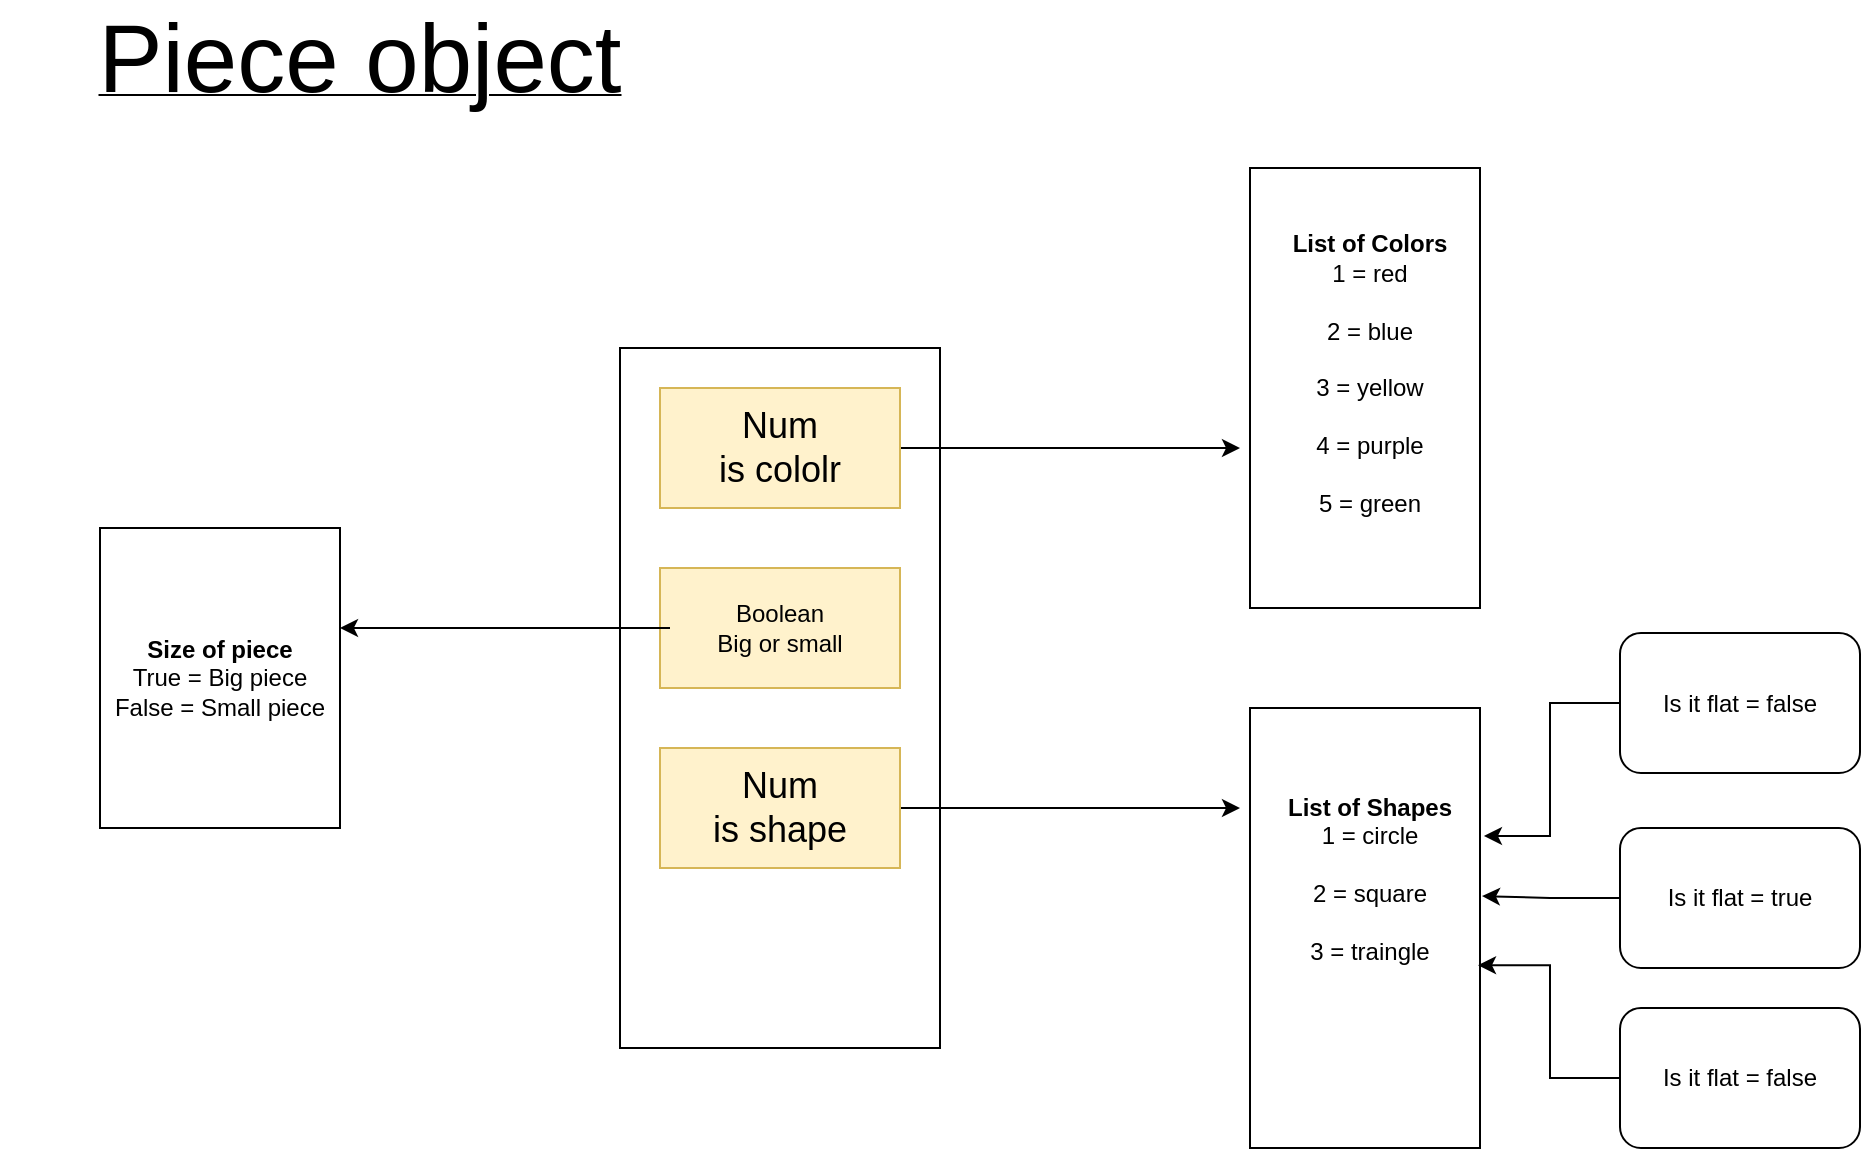 <mxfile version="21.6.2" type="github">
  <diagram name="Page-1" id="mY1YBlUvBprySwaXG3Ng">
    <mxGraphModel dx="1730" dy="469" grid="1" gridSize="10" guides="1" tooltips="1" connect="1" arrows="1" fold="1" page="1" pageScale="1" pageWidth="850" pageHeight="1100" math="0" shadow="0">
      <root>
        <mxCell id="0" />
        <mxCell id="1" parent="0" />
        <mxCell id="SRHJgwt1Rb7w8BrOkFrB-18" value="" style="rounded=0;whiteSpace=wrap;html=1;" vertex="1" parent="1">
          <mxGeometry x="200" y="610" width="160" height="350" as="geometry" />
        </mxCell>
        <mxCell id="SRHJgwt1Rb7w8BrOkFrB-25" style="edgeStyle=orthogonalEdgeStyle;rounded=0;orthogonalLoop=1;jettySize=auto;html=1;exitX=1;exitY=0.5;exitDx=0;exitDy=0;" edge="1" parent="1" source="SRHJgwt1Rb7w8BrOkFrB-20">
          <mxGeometry relative="1" as="geometry">
            <mxPoint x="510" y="660" as="targetPoint" />
          </mxGeometry>
        </mxCell>
        <mxCell id="SRHJgwt1Rb7w8BrOkFrB-20" value="" style="rounded=0;whiteSpace=wrap;html=1;fillColor=#fff2cc;strokeColor=#d6b656;" vertex="1" parent="1">
          <mxGeometry x="220" y="630" width="120" height="60" as="geometry" />
        </mxCell>
        <mxCell id="SRHJgwt1Rb7w8BrOkFrB-19" value="&lt;font style=&quot;font-size: 18px;&quot;&gt;Num &lt;br&gt;is cololr&lt;/font&gt;" style="text;html=1;strokeColor=none;fillColor=none;align=center;verticalAlign=middle;whiteSpace=wrap;rounded=0;" vertex="1" parent="1">
          <mxGeometry x="225" y="640" width="110" height="40" as="geometry" />
        </mxCell>
        <mxCell id="SRHJgwt1Rb7w8BrOkFrB-35" style="edgeStyle=orthogonalEdgeStyle;rounded=0;orthogonalLoop=1;jettySize=auto;html=1;exitX=1;exitY=0.5;exitDx=0;exitDy=0;" edge="1" parent="1" source="SRHJgwt1Rb7w8BrOkFrB-21">
          <mxGeometry relative="1" as="geometry">
            <mxPoint x="510" y="840" as="targetPoint" />
          </mxGeometry>
        </mxCell>
        <mxCell id="SRHJgwt1Rb7w8BrOkFrB-21" value="" style="rounded=0;whiteSpace=wrap;html=1;fillColor=#fff2cc;strokeColor=#d6b656;" vertex="1" parent="1">
          <mxGeometry x="220" y="810" width="120" height="60" as="geometry" />
        </mxCell>
        <mxCell id="SRHJgwt1Rb7w8BrOkFrB-22" value="&lt;font style=&quot;font-size: 18px;&quot;&gt;Num&lt;br&gt;is shape&lt;/font&gt;" style="text;html=1;strokeColor=none;fillColor=none;align=center;verticalAlign=middle;whiteSpace=wrap;rounded=0;" vertex="1" parent="1">
          <mxGeometry x="235" y="822.5" width="90" height="35" as="geometry" />
        </mxCell>
        <mxCell id="SRHJgwt1Rb7w8BrOkFrB-23" value="" style="rounded=0;whiteSpace=wrap;html=1;fillColor=#fff2cc;strokeColor=#d6b656;" vertex="1" parent="1">
          <mxGeometry x="220" y="720" width="120" height="60" as="geometry" />
        </mxCell>
        <mxCell id="SRHJgwt1Rb7w8BrOkFrB-32" style="edgeStyle=orthogonalEdgeStyle;rounded=0;orthogonalLoop=1;jettySize=auto;html=1;exitX=0;exitY=0.5;exitDx=0;exitDy=0;entryX=1;entryY=0.333;entryDx=0;entryDy=0;entryPerimeter=0;" edge="1" parent="1" source="SRHJgwt1Rb7w8BrOkFrB-24" target="SRHJgwt1Rb7w8BrOkFrB-31">
          <mxGeometry relative="1" as="geometry" />
        </mxCell>
        <mxCell id="SRHJgwt1Rb7w8BrOkFrB-24" value="Boolean&lt;br&gt;Big or small" style="text;html=1;strokeColor=none;fillColor=none;align=center;verticalAlign=middle;whiteSpace=wrap;rounded=0;" vertex="1" parent="1">
          <mxGeometry x="225" y="730" width="110" height="40" as="geometry" />
        </mxCell>
        <mxCell id="SRHJgwt1Rb7w8BrOkFrB-26" value="" style="rounded=0;whiteSpace=wrap;html=1;" vertex="1" parent="1">
          <mxGeometry x="515" y="520" width="115" height="220" as="geometry" />
        </mxCell>
        <mxCell id="SRHJgwt1Rb7w8BrOkFrB-28" value="&lt;div&gt;&lt;b&gt;List of Colors&lt;/b&gt;&lt;br&gt;&lt;/div&gt;&lt;div&gt;1 = red&lt;/div&gt;&lt;div&gt;&lt;br&gt;&lt;/div&gt;&lt;div&gt;2 = blue&lt;/div&gt;&lt;div&gt;&lt;br&gt;&lt;/div&gt;&lt;div&gt;3 = yellow&lt;/div&gt;&lt;div&gt;&lt;br&gt;&lt;/div&gt;&lt;div&gt;4 = purple&lt;/div&gt;&lt;div&gt;&lt;br&gt;&lt;/div&gt;&lt;div&gt;5 = green&lt;br&gt;&lt;/div&gt;&lt;div&gt;&lt;br&gt;&lt;/div&gt;" style="text;html=1;strokeColor=none;fillColor=none;align=center;verticalAlign=middle;whiteSpace=wrap;rounded=0;" vertex="1" parent="1">
          <mxGeometry x="520" y="545" width="110" height="170" as="geometry" />
        </mxCell>
        <mxCell id="SRHJgwt1Rb7w8BrOkFrB-29" value="&lt;u&gt;&lt;font style=&quot;font-size: 48px;&quot;&gt;Piece object &lt;/font&gt;&lt;/u&gt;" style="text;html=1;strokeColor=none;fillColor=none;align=center;verticalAlign=middle;whiteSpace=wrap;rounded=0;" vertex="1" parent="1">
          <mxGeometry x="-110" y="440" width="360" height="50" as="geometry" />
        </mxCell>
        <mxCell id="SRHJgwt1Rb7w8BrOkFrB-31" value="&lt;div&gt;&lt;b&gt;Size of piece&lt;/b&gt;&lt;br&gt;&lt;/div&gt;&lt;div&gt;True = Big piece&lt;/div&gt;&lt;div&gt;False = Small piece&lt;br&gt;&lt;/div&gt;" style="rounded=0;whiteSpace=wrap;html=1;" vertex="1" parent="1">
          <mxGeometry x="-60" y="700" width="120" height="150" as="geometry" />
        </mxCell>
        <mxCell id="SRHJgwt1Rb7w8BrOkFrB-33" value="" style="rounded=0;whiteSpace=wrap;html=1;" vertex="1" parent="1">
          <mxGeometry x="515" y="790" width="115" height="220" as="geometry" />
        </mxCell>
        <mxCell id="SRHJgwt1Rb7w8BrOkFrB-34" value="&lt;div&gt;&lt;b&gt;List of Shapes&lt;/b&gt;&lt;br&gt;&lt;/div&gt;&lt;div&gt;1 = circle&lt;/div&gt;&lt;div&gt;&lt;br&gt;&lt;/div&gt;&lt;div&gt;2 = square&lt;/div&gt;&lt;div&gt;&lt;br&gt;&lt;/div&gt;&lt;div&gt;3 = traingle&lt;/div&gt;&lt;div&gt;&lt;br&gt;&lt;/div&gt;&lt;div&gt;&lt;br&gt;&lt;/div&gt;" style="text;html=1;strokeColor=none;fillColor=none;align=center;verticalAlign=middle;whiteSpace=wrap;rounded=0;" vertex="1" parent="1">
          <mxGeometry x="520" y="800" width="110" height="180" as="geometry" />
        </mxCell>
        <mxCell id="SRHJgwt1Rb7w8BrOkFrB-45" style="edgeStyle=orthogonalEdgeStyle;rounded=0;orthogonalLoop=1;jettySize=auto;html=1;entryX=1.018;entryY=0.3;entryDx=0;entryDy=0;entryPerimeter=0;" edge="1" parent="1" source="SRHJgwt1Rb7w8BrOkFrB-37" target="SRHJgwt1Rb7w8BrOkFrB-34">
          <mxGeometry relative="1" as="geometry" />
        </mxCell>
        <mxCell id="SRHJgwt1Rb7w8BrOkFrB-37" value="Is it flat = false" style="rounded=1;whiteSpace=wrap;html=1;" vertex="1" parent="1">
          <mxGeometry x="700" y="752.5" width="120" height="70" as="geometry" />
        </mxCell>
        <mxCell id="SRHJgwt1Rb7w8BrOkFrB-43" style="edgeStyle=orthogonalEdgeStyle;rounded=0;orthogonalLoop=1;jettySize=auto;html=1;exitX=0;exitY=0.5;exitDx=0;exitDy=0;entryX=1.009;entryY=0.467;entryDx=0;entryDy=0;entryPerimeter=0;" edge="1" parent="1" source="SRHJgwt1Rb7w8BrOkFrB-38" target="SRHJgwt1Rb7w8BrOkFrB-34">
          <mxGeometry relative="1" as="geometry" />
        </mxCell>
        <mxCell id="SRHJgwt1Rb7w8BrOkFrB-38" value="Is it flat = true" style="rounded=1;whiteSpace=wrap;html=1;" vertex="1" parent="1">
          <mxGeometry x="700" y="850" width="120" height="70" as="geometry" />
        </mxCell>
        <mxCell id="SRHJgwt1Rb7w8BrOkFrB-41" style="edgeStyle=orthogonalEdgeStyle;rounded=0;orthogonalLoop=1;jettySize=auto;html=1;exitX=0;exitY=0.5;exitDx=0;exitDy=0;entryX=0.991;entryY=0.659;entryDx=0;entryDy=0;entryPerimeter=0;" edge="1" parent="1" source="SRHJgwt1Rb7w8BrOkFrB-39" target="SRHJgwt1Rb7w8BrOkFrB-34">
          <mxGeometry relative="1" as="geometry" />
        </mxCell>
        <mxCell id="SRHJgwt1Rb7w8BrOkFrB-39" value="Is it flat = false" style="rounded=1;whiteSpace=wrap;html=1;" vertex="1" parent="1">
          <mxGeometry x="700" y="940" width="120" height="70" as="geometry" />
        </mxCell>
      </root>
    </mxGraphModel>
  </diagram>
</mxfile>
